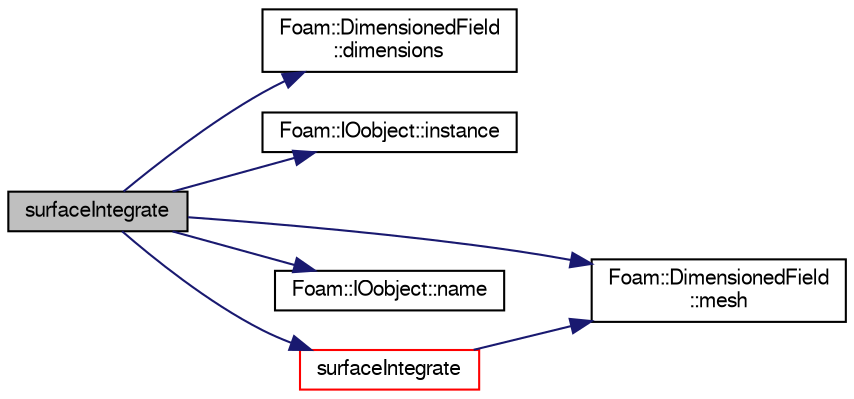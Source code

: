 digraph "surfaceIntegrate"
{
  bgcolor="transparent";
  edge [fontname="FreeSans",fontsize="10",labelfontname="FreeSans",labelfontsize="10"];
  node [fontname="FreeSans",fontsize="10",shape=record];
  rankdir="LR";
  Node25276 [label="surfaceIntegrate",height=0.2,width=0.4,color="black", fillcolor="grey75", style="filled", fontcolor="black"];
  Node25276 -> Node25277 [color="midnightblue",fontsize="10",style="solid",fontname="FreeSans"];
  Node25277 [label="Foam::DimensionedField\l::dimensions",height=0.2,width=0.4,color="black",URL="$a26390.html#a66989c1e0666e0d0c93a2056ce75599e",tooltip="Return dimensions. "];
  Node25276 -> Node25278 [color="midnightblue",fontsize="10",style="solid",fontname="FreeSans"];
  Node25278 [label="Foam::IOobject::instance",height=0.2,width=0.4,color="black",URL="$a26142.html#acac6de003b420b848571b5064e50ed89"];
  Node25276 -> Node25279 [color="midnightblue",fontsize="10",style="solid",fontname="FreeSans"];
  Node25279 [label="Foam::DimensionedField\l::mesh",height=0.2,width=0.4,color="black",URL="$a26390.html#a8f1110830348a1448a14ab5e3cf47e3b",tooltip="Return mesh. "];
  Node25276 -> Node25280 [color="midnightblue",fontsize="10",style="solid",fontname="FreeSans"];
  Node25280 [label="Foam::IOobject::name",height=0.2,width=0.4,color="black",URL="$a26142.html#acc80e00a8ac919288fb55bd14cc88bf6",tooltip="Return name. "];
  Node25276 -> Node25281 [color="midnightblue",fontsize="10",style="solid",fontname="FreeSans"];
  Node25281 [label="surfaceIntegrate",height=0.2,width=0.4,color="red",URL="$a21134.html#aba5bf4c91953aa61f90bc35f6d487fd6"];
  Node25281 -> Node25279 [color="midnightblue",fontsize="10",style="solid",fontname="FreeSans"];
}
